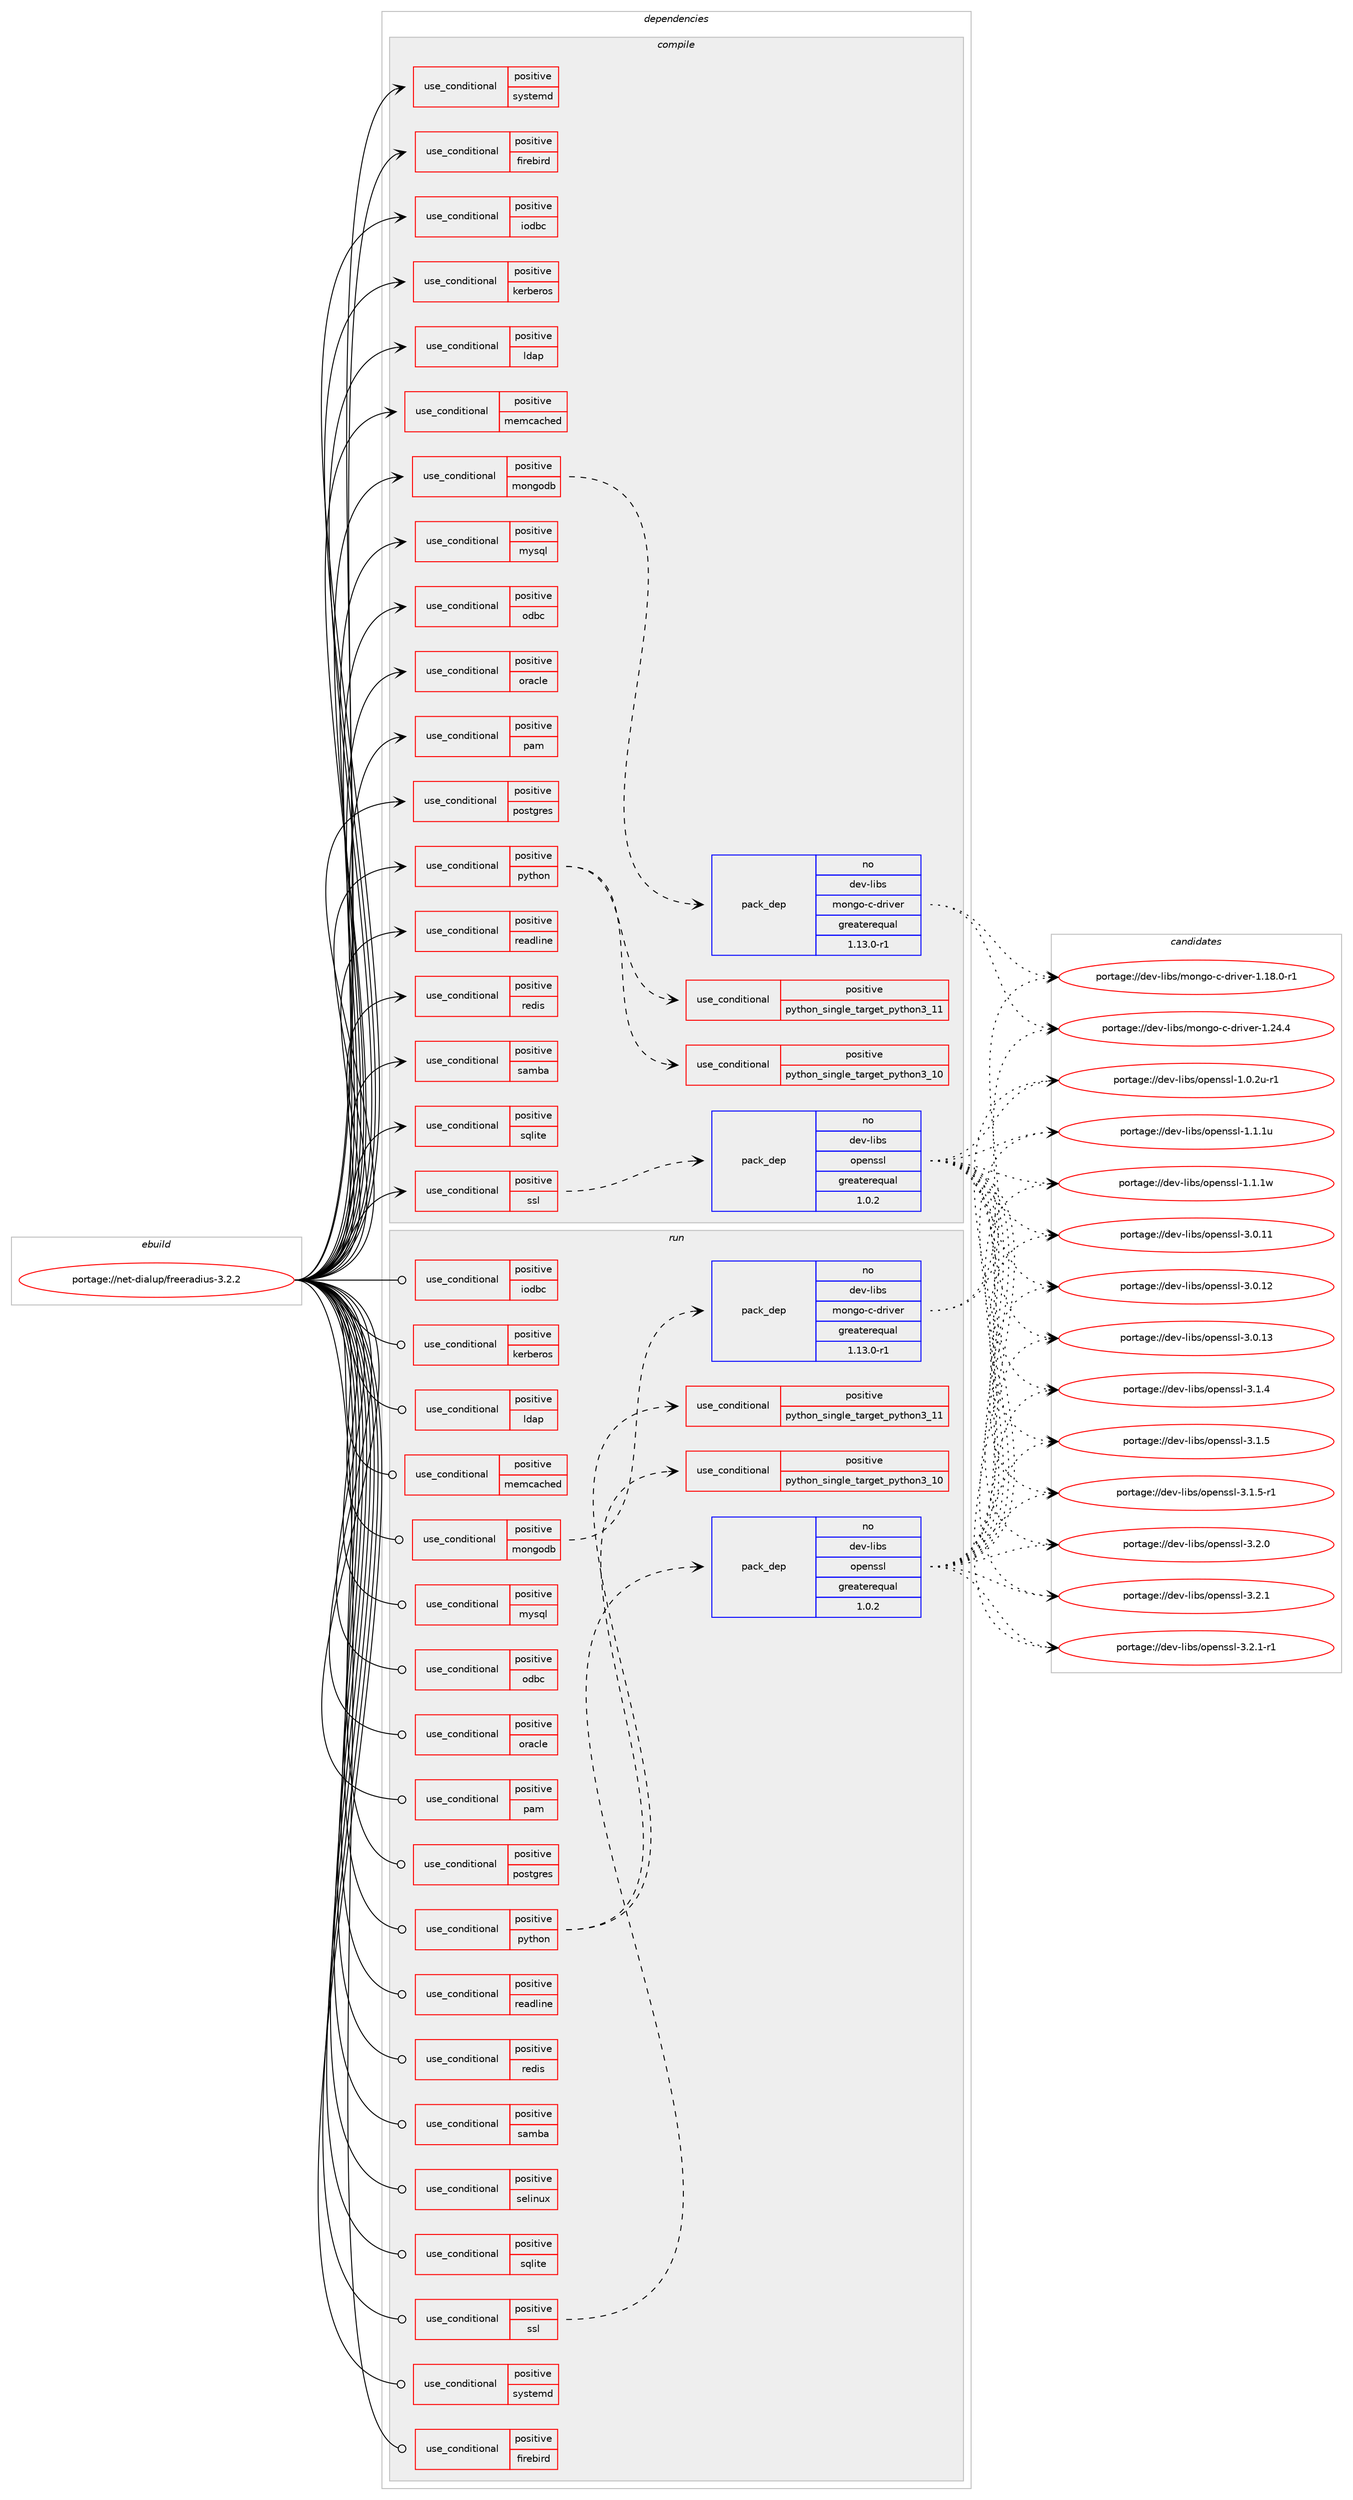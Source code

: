 digraph prolog {

# *************
# Graph options
# *************

newrank=true;
concentrate=true;
compound=true;
graph [rankdir=LR,fontname=Helvetica,fontsize=10,ranksep=1.5];#, ranksep=2.5, nodesep=0.2];
edge  [arrowhead=vee];
node  [fontname=Helvetica,fontsize=10];

# **********
# The ebuild
# **********

subgraph cluster_leftcol {
color=gray;
rank=same;
label=<<i>ebuild</i>>;
id [label="portage://net-dialup/freeradius-3.2.2", color=red, width=4, href="../net-dialup/freeradius-3.2.2.svg"];
}

# ****************
# The dependencies
# ****************

subgraph cluster_midcol {
color=gray;
label=<<i>dependencies</i>>;
subgraph cluster_compile {
fillcolor="#eeeeee";
style=filled;
label=<<i>compile</i>>;
subgraph cond1158 {
dependency1419 [label=<<TABLE BORDER="0" CELLBORDER="1" CELLSPACING="0" CELLPADDING="4"><TR><TD ROWSPAN="3" CELLPADDING="10">use_conditional</TD></TR><TR><TD>positive</TD></TR><TR><TD>firebird</TD></TR></TABLE>>, shape=none, color=red];
# *** BEGIN UNKNOWN DEPENDENCY TYPE (TODO) ***
# dependency1419 -> package_dependency(portage://net-dialup/freeradius-3.2.2,install,no,dev-db,firebird,none,[,,],[],[])
# *** END UNKNOWN DEPENDENCY TYPE (TODO) ***

}
id:e -> dependency1419:w [weight=20,style="solid",arrowhead="vee"];
subgraph cond1159 {
dependency1420 [label=<<TABLE BORDER="0" CELLBORDER="1" CELLSPACING="0" CELLPADDING="4"><TR><TD ROWSPAN="3" CELLPADDING="10">use_conditional</TD></TR><TR><TD>positive</TD></TR><TR><TD>iodbc</TD></TR></TABLE>>, shape=none, color=red];
# *** BEGIN UNKNOWN DEPENDENCY TYPE (TODO) ***
# dependency1420 -> package_dependency(portage://net-dialup/freeradius-3.2.2,install,no,dev-db,libiodbc,none,[,,],[],[])
# *** END UNKNOWN DEPENDENCY TYPE (TODO) ***

}
id:e -> dependency1420:w [weight=20,style="solid",arrowhead="vee"];
subgraph cond1160 {
dependency1421 [label=<<TABLE BORDER="0" CELLBORDER="1" CELLSPACING="0" CELLPADDING="4"><TR><TD ROWSPAN="3" CELLPADDING="10">use_conditional</TD></TR><TR><TD>positive</TD></TR><TR><TD>kerberos</TD></TR></TABLE>>, shape=none, color=red];
# *** BEGIN UNKNOWN DEPENDENCY TYPE (TODO) ***
# dependency1421 -> package_dependency(portage://net-dialup/freeradius-3.2.2,install,no,virtual,krb5,none,[,,],[],[])
# *** END UNKNOWN DEPENDENCY TYPE (TODO) ***

}
id:e -> dependency1421:w [weight=20,style="solid",arrowhead="vee"];
subgraph cond1161 {
dependency1422 [label=<<TABLE BORDER="0" CELLBORDER="1" CELLSPACING="0" CELLPADDING="4"><TR><TD ROWSPAN="3" CELLPADDING="10">use_conditional</TD></TR><TR><TD>positive</TD></TR><TR><TD>ldap</TD></TR></TABLE>>, shape=none, color=red];
# *** BEGIN UNKNOWN DEPENDENCY TYPE (TODO) ***
# dependency1422 -> package_dependency(portage://net-dialup/freeradius-3.2.2,install,no,net-nds,openldap,none,[,,],any_same_slot,[])
# *** END UNKNOWN DEPENDENCY TYPE (TODO) ***

}
id:e -> dependency1422:w [weight=20,style="solid",arrowhead="vee"];
subgraph cond1162 {
dependency1423 [label=<<TABLE BORDER="0" CELLBORDER="1" CELLSPACING="0" CELLPADDING="4"><TR><TD ROWSPAN="3" CELLPADDING="10">use_conditional</TD></TR><TR><TD>positive</TD></TR><TR><TD>memcached</TD></TR></TABLE>>, shape=none, color=red];
# *** BEGIN UNKNOWN DEPENDENCY TYPE (TODO) ***
# dependency1423 -> package_dependency(portage://net-dialup/freeradius-3.2.2,install,no,dev-libs,libmemcached,none,[,,],[],[])
# *** END UNKNOWN DEPENDENCY TYPE (TODO) ***

}
id:e -> dependency1423:w [weight=20,style="solid",arrowhead="vee"];
subgraph cond1163 {
dependency1424 [label=<<TABLE BORDER="0" CELLBORDER="1" CELLSPACING="0" CELLPADDING="4"><TR><TD ROWSPAN="3" CELLPADDING="10">use_conditional</TD></TR><TR><TD>positive</TD></TR><TR><TD>mongodb</TD></TR></TABLE>>, shape=none, color=red];
subgraph pack246 {
dependency1425 [label=<<TABLE BORDER="0" CELLBORDER="1" CELLSPACING="0" CELLPADDING="4" WIDTH="220"><TR><TD ROWSPAN="6" CELLPADDING="30">pack_dep</TD></TR><TR><TD WIDTH="110">no</TD></TR><TR><TD>dev-libs</TD></TR><TR><TD>mongo-c-driver</TD></TR><TR><TD>greaterequal</TD></TR><TR><TD>1.13.0-r1</TD></TR></TABLE>>, shape=none, color=blue];
}
dependency1424:e -> dependency1425:w [weight=20,style="dashed",arrowhead="vee"];
}
id:e -> dependency1424:w [weight=20,style="solid",arrowhead="vee"];
subgraph cond1164 {
dependency1426 [label=<<TABLE BORDER="0" CELLBORDER="1" CELLSPACING="0" CELLPADDING="4"><TR><TD ROWSPAN="3" CELLPADDING="10">use_conditional</TD></TR><TR><TD>positive</TD></TR><TR><TD>mysql</TD></TR></TABLE>>, shape=none, color=red];
# *** BEGIN UNKNOWN DEPENDENCY TYPE (TODO) ***
# dependency1426 -> package_dependency(portage://net-dialup/freeradius-3.2.2,install,no,dev-db,mysql-connector-c,none,[,,],any_same_slot,[])
# *** END UNKNOWN DEPENDENCY TYPE (TODO) ***

}
id:e -> dependency1426:w [weight=20,style="solid",arrowhead="vee"];
subgraph cond1165 {
dependency1427 [label=<<TABLE BORDER="0" CELLBORDER="1" CELLSPACING="0" CELLPADDING="4"><TR><TD ROWSPAN="3" CELLPADDING="10">use_conditional</TD></TR><TR><TD>positive</TD></TR><TR><TD>odbc</TD></TR></TABLE>>, shape=none, color=red];
# *** BEGIN UNKNOWN DEPENDENCY TYPE (TODO) ***
# dependency1427 -> package_dependency(portage://net-dialup/freeradius-3.2.2,install,no,dev-db,unixODBC,none,[,,],[],[])
# *** END UNKNOWN DEPENDENCY TYPE (TODO) ***

}
id:e -> dependency1427:w [weight=20,style="solid",arrowhead="vee"];
subgraph cond1166 {
dependency1428 [label=<<TABLE BORDER="0" CELLBORDER="1" CELLSPACING="0" CELLPADDING="4"><TR><TD ROWSPAN="3" CELLPADDING="10">use_conditional</TD></TR><TR><TD>positive</TD></TR><TR><TD>oracle</TD></TR></TABLE>>, shape=none, color=red];
# *** BEGIN UNKNOWN DEPENDENCY TYPE (TODO) ***
# dependency1428 -> package_dependency(portage://net-dialup/freeradius-3.2.2,install,no,dev-db,oracle-instantclient,none,[,,],[],[use(enable(sdk),none)])
# *** END UNKNOWN DEPENDENCY TYPE (TODO) ***

}
id:e -> dependency1428:w [weight=20,style="solid",arrowhead="vee"];
subgraph cond1167 {
dependency1429 [label=<<TABLE BORDER="0" CELLBORDER="1" CELLSPACING="0" CELLPADDING="4"><TR><TD ROWSPAN="3" CELLPADDING="10">use_conditional</TD></TR><TR><TD>positive</TD></TR><TR><TD>pam</TD></TR></TABLE>>, shape=none, color=red];
# *** BEGIN UNKNOWN DEPENDENCY TYPE (TODO) ***
# dependency1429 -> package_dependency(portage://net-dialup/freeradius-3.2.2,install,no,sys-libs,pam,none,[,,],[],[])
# *** END UNKNOWN DEPENDENCY TYPE (TODO) ***

}
id:e -> dependency1429:w [weight=20,style="solid",arrowhead="vee"];
subgraph cond1168 {
dependency1430 [label=<<TABLE BORDER="0" CELLBORDER="1" CELLSPACING="0" CELLPADDING="4"><TR><TD ROWSPAN="3" CELLPADDING="10">use_conditional</TD></TR><TR><TD>positive</TD></TR><TR><TD>postgres</TD></TR></TABLE>>, shape=none, color=red];
# *** BEGIN UNKNOWN DEPENDENCY TYPE (TODO) ***
# dependency1430 -> package_dependency(portage://net-dialup/freeradius-3.2.2,install,no,dev-db,postgresql,none,[,,],any_same_slot,[])
# *** END UNKNOWN DEPENDENCY TYPE (TODO) ***

}
id:e -> dependency1430:w [weight=20,style="solid",arrowhead="vee"];
subgraph cond1169 {
dependency1431 [label=<<TABLE BORDER="0" CELLBORDER="1" CELLSPACING="0" CELLPADDING="4"><TR><TD ROWSPAN="3" CELLPADDING="10">use_conditional</TD></TR><TR><TD>positive</TD></TR><TR><TD>python</TD></TR></TABLE>>, shape=none, color=red];
subgraph cond1170 {
dependency1432 [label=<<TABLE BORDER="0" CELLBORDER="1" CELLSPACING="0" CELLPADDING="4"><TR><TD ROWSPAN="3" CELLPADDING="10">use_conditional</TD></TR><TR><TD>positive</TD></TR><TR><TD>python_single_target_python3_10</TD></TR></TABLE>>, shape=none, color=red];
# *** BEGIN UNKNOWN DEPENDENCY TYPE (TODO) ***
# dependency1432 -> package_dependency(portage://net-dialup/freeradius-3.2.2,install,no,dev-lang,python,none,[,,],[slot(3.10)],[])
# *** END UNKNOWN DEPENDENCY TYPE (TODO) ***

}
dependency1431:e -> dependency1432:w [weight=20,style="dashed",arrowhead="vee"];
subgraph cond1171 {
dependency1433 [label=<<TABLE BORDER="0" CELLBORDER="1" CELLSPACING="0" CELLPADDING="4"><TR><TD ROWSPAN="3" CELLPADDING="10">use_conditional</TD></TR><TR><TD>positive</TD></TR><TR><TD>python_single_target_python3_11</TD></TR></TABLE>>, shape=none, color=red];
# *** BEGIN UNKNOWN DEPENDENCY TYPE (TODO) ***
# dependency1433 -> package_dependency(portage://net-dialup/freeradius-3.2.2,install,no,dev-lang,python,none,[,,],[slot(3.11)],[])
# *** END UNKNOWN DEPENDENCY TYPE (TODO) ***

}
dependency1431:e -> dependency1433:w [weight=20,style="dashed",arrowhead="vee"];
}
id:e -> dependency1431:w [weight=20,style="solid",arrowhead="vee"];
subgraph cond1172 {
dependency1434 [label=<<TABLE BORDER="0" CELLBORDER="1" CELLSPACING="0" CELLPADDING="4"><TR><TD ROWSPAN="3" CELLPADDING="10">use_conditional</TD></TR><TR><TD>positive</TD></TR><TR><TD>readline</TD></TR></TABLE>>, shape=none, color=red];
# *** BEGIN UNKNOWN DEPENDENCY TYPE (TODO) ***
# dependency1434 -> package_dependency(portage://net-dialup/freeradius-3.2.2,install,no,sys-libs,readline,none,[,,],any_same_slot,[])
# *** END UNKNOWN DEPENDENCY TYPE (TODO) ***

}
id:e -> dependency1434:w [weight=20,style="solid",arrowhead="vee"];
subgraph cond1173 {
dependency1435 [label=<<TABLE BORDER="0" CELLBORDER="1" CELLSPACING="0" CELLPADDING="4"><TR><TD ROWSPAN="3" CELLPADDING="10">use_conditional</TD></TR><TR><TD>positive</TD></TR><TR><TD>redis</TD></TR></TABLE>>, shape=none, color=red];
# *** BEGIN UNKNOWN DEPENDENCY TYPE (TODO) ***
# dependency1435 -> package_dependency(portage://net-dialup/freeradius-3.2.2,install,no,dev-libs,hiredis,none,[,,],any_same_slot,[])
# *** END UNKNOWN DEPENDENCY TYPE (TODO) ***

}
id:e -> dependency1435:w [weight=20,style="solid",arrowhead="vee"];
subgraph cond1174 {
dependency1436 [label=<<TABLE BORDER="0" CELLBORDER="1" CELLSPACING="0" CELLPADDING="4"><TR><TD ROWSPAN="3" CELLPADDING="10">use_conditional</TD></TR><TR><TD>positive</TD></TR><TR><TD>samba</TD></TR></TABLE>>, shape=none, color=red];
# *** BEGIN UNKNOWN DEPENDENCY TYPE (TODO) ***
# dependency1436 -> package_dependency(portage://net-dialup/freeradius-3.2.2,install,no,net-fs,samba,none,[,,],[],[])
# *** END UNKNOWN DEPENDENCY TYPE (TODO) ***

}
id:e -> dependency1436:w [weight=20,style="solid",arrowhead="vee"];
subgraph cond1175 {
dependency1437 [label=<<TABLE BORDER="0" CELLBORDER="1" CELLSPACING="0" CELLPADDING="4"><TR><TD ROWSPAN="3" CELLPADDING="10">use_conditional</TD></TR><TR><TD>positive</TD></TR><TR><TD>sqlite</TD></TR></TABLE>>, shape=none, color=red];
# *** BEGIN UNKNOWN DEPENDENCY TYPE (TODO) ***
# dependency1437 -> package_dependency(portage://net-dialup/freeradius-3.2.2,install,no,dev-db,sqlite,none,[,,],[slot(3)],[])
# *** END UNKNOWN DEPENDENCY TYPE (TODO) ***

}
id:e -> dependency1437:w [weight=20,style="solid",arrowhead="vee"];
subgraph cond1176 {
dependency1438 [label=<<TABLE BORDER="0" CELLBORDER="1" CELLSPACING="0" CELLPADDING="4"><TR><TD ROWSPAN="3" CELLPADDING="10">use_conditional</TD></TR><TR><TD>positive</TD></TR><TR><TD>ssl</TD></TR></TABLE>>, shape=none, color=red];
subgraph pack247 {
dependency1439 [label=<<TABLE BORDER="0" CELLBORDER="1" CELLSPACING="0" CELLPADDING="4" WIDTH="220"><TR><TD ROWSPAN="6" CELLPADDING="30">pack_dep</TD></TR><TR><TD WIDTH="110">no</TD></TR><TR><TD>dev-libs</TD></TR><TR><TD>openssl</TD></TR><TR><TD>greaterequal</TD></TR><TR><TD>1.0.2</TD></TR></TABLE>>, shape=none, color=blue];
}
dependency1438:e -> dependency1439:w [weight=20,style="dashed",arrowhead="vee"];
}
id:e -> dependency1438:w [weight=20,style="solid",arrowhead="vee"];
subgraph cond1177 {
dependency1440 [label=<<TABLE BORDER="0" CELLBORDER="1" CELLSPACING="0" CELLPADDING="4"><TR><TD ROWSPAN="3" CELLPADDING="10">use_conditional</TD></TR><TR><TD>positive</TD></TR><TR><TD>systemd</TD></TR></TABLE>>, shape=none, color=red];
# *** BEGIN UNKNOWN DEPENDENCY TYPE (TODO) ***
# dependency1440 -> package_dependency(portage://net-dialup/freeradius-3.2.2,install,no,sys-apps,systemd,none,[,,],any_same_slot,[])
# *** END UNKNOWN DEPENDENCY TYPE (TODO) ***

}
id:e -> dependency1440:w [weight=20,style="solid",arrowhead="vee"];
# *** BEGIN UNKNOWN DEPENDENCY TYPE (TODO) ***
# id -> package_dependency(portage://net-dialup/freeradius-3.2.2,install,no,acct-group,radius,none,[,,],[],[])
# *** END UNKNOWN DEPENDENCY TYPE (TODO) ***

# *** BEGIN UNKNOWN DEPENDENCY TYPE (TODO) ***
# id -> package_dependency(portage://net-dialup/freeradius-3.2.2,install,no,acct-user,radius,none,[,,],[],[])
# *** END UNKNOWN DEPENDENCY TYPE (TODO) ***

# *** BEGIN UNKNOWN DEPENDENCY TYPE (TODO) ***
# id -> package_dependency(portage://net-dialup/freeradius-3.2.2,install,no,dev-lang,perl,none,[,,],any_same_slot,[])
# *** END UNKNOWN DEPENDENCY TYPE (TODO) ***

# *** BEGIN UNKNOWN DEPENDENCY TYPE (TODO) ***
# id -> package_dependency(portage://net-dialup/freeradius-3.2.2,install,no,dev-libs,json-c,none,[,,],any_same_slot,[])
# *** END UNKNOWN DEPENDENCY TYPE (TODO) ***

# *** BEGIN UNKNOWN DEPENDENCY TYPE (TODO) ***
# id -> package_dependency(portage://net-dialup/freeradius-3.2.2,install,no,dev-libs,libltdl,none,[,,],[],[])
# *** END UNKNOWN DEPENDENCY TYPE (TODO) ***

# *** BEGIN UNKNOWN DEPENDENCY TYPE (TODO) ***
# id -> package_dependency(portage://net-dialup/freeradius-3.2.2,install,no,dev-libs,libpcre,none,[,,],[],[])
# *** END UNKNOWN DEPENDENCY TYPE (TODO) ***

# *** BEGIN UNKNOWN DEPENDENCY TYPE (TODO) ***
# id -> package_dependency(portage://net-dialup/freeradius-3.2.2,install,no,net-libs,libpcap,none,[,,],[],[])
# *** END UNKNOWN DEPENDENCY TYPE (TODO) ***

# *** BEGIN UNKNOWN DEPENDENCY TYPE (TODO) ***
# id -> package_dependency(portage://net-dialup/freeradius-3.2.2,install,no,net-misc,curl,none,[,,],[],[])
# *** END UNKNOWN DEPENDENCY TYPE (TODO) ***

# *** BEGIN UNKNOWN DEPENDENCY TYPE (TODO) ***
# id -> package_dependency(portage://net-dialup/freeradius-3.2.2,install,no,sys-libs,gdbm,none,[,,],any_same_slot,[])
# *** END UNKNOWN DEPENDENCY TYPE (TODO) ***

# *** BEGIN UNKNOWN DEPENDENCY TYPE (TODO) ***
# id -> package_dependency(portage://net-dialup/freeradius-3.2.2,install,no,sys-libs,libcap,none,[,,],[],[])
# *** END UNKNOWN DEPENDENCY TYPE (TODO) ***

# *** BEGIN UNKNOWN DEPENDENCY TYPE (TODO) ***
# id -> package_dependency(portage://net-dialup/freeradius-3.2.2,install,no,sys-libs,talloc,none,[,,],[],[])
# *** END UNKNOWN DEPENDENCY TYPE (TODO) ***

# *** BEGIN UNKNOWN DEPENDENCY TYPE (TODO) ***
# id -> package_dependency(portage://net-dialup/freeradius-3.2.2,install,no,virtual,libcrypt,none,[,,],any_same_slot,[])
# *** END UNKNOWN DEPENDENCY TYPE (TODO) ***

# *** BEGIN UNKNOWN DEPENDENCY TYPE (TODO) ***
# id -> package_dependency(portage://net-dialup/freeradius-3.2.2,install,weak,net-dialup,cistronradius,none,[,,],[],[])
# *** END UNKNOWN DEPENDENCY TYPE (TODO) ***

}
subgraph cluster_compileandrun {
fillcolor="#eeeeee";
style=filled;
label=<<i>compile and run</i>>;
}
subgraph cluster_run {
fillcolor="#eeeeee";
style=filled;
label=<<i>run</i>>;
subgraph cond1178 {
dependency1441 [label=<<TABLE BORDER="0" CELLBORDER="1" CELLSPACING="0" CELLPADDING="4"><TR><TD ROWSPAN="3" CELLPADDING="10">use_conditional</TD></TR><TR><TD>positive</TD></TR><TR><TD>firebird</TD></TR></TABLE>>, shape=none, color=red];
# *** BEGIN UNKNOWN DEPENDENCY TYPE (TODO) ***
# dependency1441 -> package_dependency(portage://net-dialup/freeradius-3.2.2,run,no,dev-db,firebird,none,[,,],[],[])
# *** END UNKNOWN DEPENDENCY TYPE (TODO) ***

}
id:e -> dependency1441:w [weight=20,style="solid",arrowhead="odot"];
subgraph cond1179 {
dependency1442 [label=<<TABLE BORDER="0" CELLBORDER="1" CELLSPACING="0" CELLPADDING="4"><TR><TD ROWSPAN="3" CELLPADDING="10">use_conditional</TD></TR><TR><TD>positive</TD></TR><TR><TD>iodbc</TD></TR></TABLE>>, shape=none, color=red];
# *** BEGIN UNKNOWN DEPENDENCY TYPE (TODO) ***
# dependency1442 -> package_dependency(portage://net-dialup/freeradius-3.2.2,run,no,dev-db,libiodbc,none,[,,],[],[])
# *** END UNKNOWN DEPENDENCY TYPE (TODO) ***

}
id:e -> dependency1442:w [weight=20,style="solid",arrowhead="odot"];
subgraph cond1180 {
dependency1443 [label=<<TABLE BORDER="0" CELLBORDER="1" CELLSPACING="0" CELLPADDING="4"><TR><TD ROWSPAN="3" CELLPADDING="10">use_conditional</TD></TR><TR><TD>positive</TD></TR><TR><TD>kerberos</TD></TR></TABLE>>, shape=none, color=red];
# *** BEGIN UNKNOWN DEPENDENCY TYPE (TODO) ***
# dependency1443 -> package_dependency(portage://net-dialup/freeradius-3.2.2,run,no,virtual,krb5,none,[,,],[],[])
# *** END UNKNOWN DEPENDENCY TYPE (TODO) ***

}
id:e -> dependency1443:w [weight=20,style="solid",arrowhead="odot"];
subgraph cond1181 {
dependency1444 [label=<<TABLE BORDER="0" CELLBORDER="1" CELLSPACING="0" CELLPADDING="4"><TR><TD ROWSPAN="3" CELLPADDING="10">use_conditional</TD></TR><TR><TD>positive</TD></TR><TR><TD>ldap</TD></TR></TABLE>>, shape=none, color=red];
# *** BEGIN UNKNOWN DEPENDENCY TYPE (TODO) ***
# dependency1444 -> package_dependency(portage://net-dialup/freeradius-3.2.2,run,no,net-nds,openldap,none,[,,],any_same_slot,[])
# *** END UNKNOWN DEPENDENCY TYPE (TODO) ***

}
id:e -> dependency1444:w [weight=20,style="solid",arrowhead="odot"];
subgraph cond1182 {
dependency1445 [label=<<TABLE BORDER="0" CELLBORDER="1" CELLSPACING="0" CELLPADDING="4"><TR><TD ROWSPAN="3" CELLPADDING="10">use_conditional</TD></TR><TR><TD>positive</TD></TR><TR><TD>memcached</TD></TR></TABLE>>, shape=none, color=red];
# *** BEGIN UNKNOWN DEPENDENCY TYPE (TODO) ***
# dependency1445 -> package_dependency(portage://net-dialup/freeradius-3.2.2,run,no,dev-libs,libmemcached,none,[,,],[],[])
# *** END UNKNOWN DEPENDENCY TYPE (TODO) ***

}
id:e -> dependency1445:w [weight=20,style="solid",arrowhead="odot"];
subgraph cond1183 {
dependency1446 [label=<<TABLE BORDER="0" CELLBORDER="1" CELLSPACING="0" CELLPADDING="4"><TR><TD ROWSPAN="3" CELLPADDING="10">use_conditional</TD></TR><TR><TD>positive</TD></TR><TR><TD>mongodb</TD></TR></TABLE>>, shape=none, color=red];
subgraph pack248 {
dependency1447 [label=<<TABLE BORDER="0" CELLBORDER="1" CELLSPACING="0" CELLPADDING="4" WIDTH="220"><TR><TD ROWSPAN="6" CELLPADDING="30">pack_dep</TD></TR><TR><TD WIDTH="110">no</TD></TR><TR><TD>dev-libs</TD></TR><TR><TD>mongo-c-driver</TD></TR><TR><TD>greaterequal</TD></TR><TR><TD>1.13.0-r1</TD></TR></TABLE>>, shape=none, color=blue];
}
dependency1446:e -> dependency1447:w [weight=20,style="dashed",arrowhead="vee"];
}
id:e -> dependency1446:w [weight=20,style="solid",arrowhead="odot"];
subgraph cond1184 {
dependency1448 [label=<<TABLE BORDER="0" CELLBORDER="1" CELLSPACING="0" CELLPADDING="4"><TR><TD ROWSPAN="3" CELLPADDING="10">use_conditional</TD></TR><TR><TD>positive</TD></TR><TR><TD>mysql</TD></TR></TABLE>>, shape=none, color=red];
# *** BEGIN UNKNOWN DEPENDENCY TYPE (TODO) ***
# dependency1448 -> package_dependency(portage://net-dialup/freeradius-3.2.2,run,no,dev-db,mysql-connector-c,none,[,,],any_same_slot,[])
# *** END UNKNOWN DEPENDENCY TYPE (TODO) ***

}
id:e -> dependency1448:w [weight=20,style="solid",arrowhead="odot"];
subgraph cond1185 {
dependency1449 [label=<<TABLE BORDER="0" CELLBORDER="1" CELLSPACING="0" CELLPADDING="4"><TR><TD ROWSPAN="3" CELLPADDING="10">use_conditional</TD></TR><TR><TD>positive</TD></TR><TR><TD>odbc</TD></TR></TABLE>>, shape=none, color=red];
# *** BEGIN UNKNOWN DEPENDENCY TYPE (TODO) ***
# dependency1449 -> package_dependency(portage://net-dialup/freeradius-3.2.2,run,no,dev-db,unixODBC,none,[,,],[],[])
# *** END UNKNOWN DEPENDENCY TYPE (TODO) ***

}
id:e -> dependency1449:w [weight=20,style="solid",arrowhead="odot"];
subgraph cond1186 {
dependency1450 [label=<<TABLE BORDER="0" CELLBORDER="1" CELLSPACING="0" CELLPADDING="4"><TR><TD ROWSPAN="3" CELLPADDING="10">use_conditional</TD></TR><TR><TD>positive</TD></TR><TR><TD>oracle</TD></TR></TABLE>>, shape=none, color=red];
# *** BEGIN UNKNOWN DEPENDENCY TYPE (TODO) ***
# dependency1450 -> package_dependency(portage://net-dialup/freeradius-3.2.2,run,no,dev-db,oracle-instantclient,none,[,,],[],[use(enable(sdk),none)])
# *** END UNKNOWN DEPENDENCY TYPE (TODO) ***

}
id:e -> dependency1450:w [weight=20,style="solid",arrowhead="odot"];
subgraph cond1187 {
dependency1451 [label=<<TABLE BORDER="0" CELLBORDER="1" CELLSPACING="0" CELLPADDING="4"><TR><TD ROWSPAN="3" CELLPADDING="10">use_conditional</TD></TR><TR><TD>positive</TD></TR><TR><TD>pam</TD></TR></TABLE>>, shape=none, color=red];
# *** BEGIN UNKNOWN DEPENDENCY TYPE (TODO) ***
# dependency1451 -> package_dependency(portage://net-dialup/freeradius-3.2.2,run,no,sys-libs,pam,none,[,,],[],[])
# *** END UNKNOWN DEPENDENCY TYPE (TODO) ***

}
id:e -> dependency1451:w [weight=20,style="solid",arrowhead="odot"];
subgraph cond1188 {
dependency1452 [label=<<TABLE BORDER="0" CELLBORDER="1" CELLSPACING="0" CELLPADDING="4"><TR><TD ROWSPAN="3" CELLPADDING="10">use_conditional</TD></TR><TR><TD>positive</TD></TR><TR><TD>postgres</TD></TR></TABLE>>, shape=none, color=red];
# *** BEGIN UNKNOWN DEPENDENCY TYPE (TODO) ***
# dependency1452 -> package_dependency(portage://net-dialup/freeradius-3.2.2,run,no,dev-db,postgresql,none,[,,],any_same_slot,[])
# *** END UNKNOWN DEPENDENCY TYPE (TODO) ***

}
id:e -> dependency1452:w [weight=20,style="solid",arrowhead="odot"];
subgraph cond1189 {
dependency1453 [label=<<TABLE BORDER="0" CELLBORDER="1" CELLSPACING="0" CELLPADDING="4"><TR><TD ROWSPAN="3" CELLPADDING="10">use_conditional</TD></TR><TR><TD>positive</TD></TR><TR><TD>python</TD></TR></TABLE>>, shape=none, color=red];
subgraph cond1190 {
dependency1454 [label=<<TABLE BORDER="0" CELLBORDER="1" CELLSPACING="0" CELLPADDING="4"><TR><TD ROWSPAN="3" CELLPADDING="10">use_conditional</TD></TR><TR><TD>positive</TD></TR><TR><TD>python_single_target_python3_10</TD></TR></TABLE>>, shape=none, color=red];
# *** BEGIN UNKNOWN DEPENDENCY TYPE (TODO) ***
# dependency1454 -> package_dependency(portage://net-dialup/freeradius-3.2.2,run,no,dev-lang,python,none,[,,],[slot(3.10)],[])
# *** END UNKNOWN DEPENDENCY TYPE (TODO) ***

}
dependency1453:e -> dependency1454:w [weight=20,style="dashed",arrowhead="vee"];
subgraph cond1191 {
dependency1455 [label=<<TABLE BORDER="0" CELLBORDER="1" CELLSPACING="0" CELLPADDING="4"><TR><TD ROWSPAN="3" CELLPADDING="10">use_conditional</TD></TR><TR><TD>positive</TD></TR><TR><TD>python_single_target_python3_11</TD></TR></TABLE>>, shape=none, color=red];
# *** BEGIN UNKNOWN DEPENDENCY TYPE (TODO) ***
# dependency1455 -> package_dependency(portage://net-dialup/freeradius-3.2.2,run,no,dev-lang,python,none,[,,],[slot(3.11)],[])
# *** END UNKNOWN DEPENDENCY TYPE (TODO) ***

}
dependency1453:e -> dependency1455:w [weight=20,style="dashed",arrowhead="vee"];
}
id:e -> dependency1453:w [weight=20,style="solid",arrowhead="odot"];
subgraph cond1192 {
dependency1456 [label=<<TABLE BORDER="0" CELLBORDER="1" CELLSPACING="0" CELLPADDING="4"><TR><TD ROWSPAN="3" CELLPADDING="10">use_conditional</TD></TR><TR><TD>positive</TD></TR><TR><TD>readline</TD></TR></TABLE>>, shape=none, color=red];
# *** BEGIN UNKNOWN DEPENDENCY TYPE (TODO) ***
# dependency1456 -> package_dependency(portage://net-dialup/freeradius-3.2.2,run,no,sys-libs,readline,none,[,,],any_same_slot,[])
# *** END UNKNOWN DEPENDENCY TYPE (TODO) ***

}
id:e -> dependency1456:w [weight=20,style="solid",arrowhead="odot"];
subgraph cond1193 {
dependency1457 [label=<<TABLE BORDER="0" CELLBORDER="1" CELLSPACING="0" CELLPADDING="4"><TR><TD ROWSPAN="3" CELLPADDING="10">use_conditional</TD></TR><TR><TD>positive</TD></TR><TR><TD>redis</TD></TR></TABLE>>, shape=none, color=red];
# *** BEGIN UNKNOWN DEPENDENCY TYPE (TODO) ***
# dependency1457 -> package_dependency(portage://net-dialup/freeradius-3.2.2,run,no,dev-libs,hiredis,none,[,,],any_same_slot,[])
# *** END UNKNOWN DEPENDENCY TYPE (TODO) ***

}
id:e -> dependency1457:w [weight=20,style="solid",arrowhead="odot"];
subgraph cond1194 {
dependency1458 [label=<<TABLE BORDER="0" CELLBORDER="1" CELLSPACING="0" CELLPADDING="4"><TR><TD ROWSPAN="3" CELLPADDING="10">use_conditional</TD></TR><TR><TD>positive</TD></TR><TR><TD>samba</TD></TR></TABLE>>, shape=none, color=red];
# *** BEGIN UNKNOWN DEPENDENCY TYPE (TODO) ***
# dependency1458 -> package_dependency(portage://net-dialup/freeradius-3.2.2,run,no,net-fs,samba,none,[,,],[],[])
# *** END UNKNOWN DEPENDENCY TYPE (TODO) ***

}
id:e -> dependency1458:w [weight=20,style="solid",arrowhead="odot"];
subgraph cond1195 {
dependency1459 [label=<<TABLE BORDER="0" CELLBORDER="1" CELLSPACING="0" CELLPADDING="4"><TR><TD ROWSPAN="3" CELLPADDING="10">use_conditional</TD></TR><TR><TD>positive</TD></TR><TR><TD>selinux</TD></TR></TABLE>>, shape=none, color=red];
# *** BEGIN UNKNOWN DEPENDENCY TYPE (TODO) ***
# dependency1459 -> package_dependency(portage://net-dialup/freeradius-3.2.2,run,no,sec-policy,selinux-radius,none,[,,],[],[])
# *** END UNKNOWN DEPENDENCY TYPE (TODO) ***

}
id:e -> dependency1459:w [weight=20,style="solid",arrowhead="odot"];
subgraph cond1196 {
dependency1460 [label=<<TABLE BORDER="0" CELLBORDER="1" CELLSPACING="0" CELLPADDING="4"><TR><TD ROWSPAN="3" CELLPADDING="10">use_conditional</TD></TR><TR><TD>positive</TD></TR><TR><TD>sqlite</TD></TR></TABLE>>, shape=none, color=red];
# *** BEGIN UNKNOWN DEPENDENCY TYPE (TODO) ***
# dependency1460 -> package_dependency(portage://net-dialup/freeradius-3.2.2,run,no,dev-db,sqlite,none,[,,],[slot(3)],[])
# *** END UNKNOWN DEPENDENCY TYPE (TODO) ***

}
id:e -> dependency1460:w [weight=20,style="solid",arrowhead="odot"];
subgraph cond1197 {
dependency1461 [label=<<TABLE BORDER="0" CELLBORDER="1" CELLSPACING="0" CELLPADDING="4"><TR><TD ROWSPAN="3" CELLPADDING="10">use_conditional</TD></TR><TR><TD>positive</TD></TR><TR><TD>ssl</TD></TR></TABLE>>, shape=none, color=red];
subgraph pack249 {
dependency1462 [label=<<TABLE BORDER="0" CELLBORDER="1" CELLSPACING="0" CELLPADDING="4" WIDTH="220"><TR><TD ROWSPAN="6" CELLPADDING="30">pack_dep</TD></TR><TR><TD WIDTH="110">no</TD></TR><TR><TD>dev-libs</TD></TR><TR><TD>openssl</TD></TR><TR><TD>greaterequal</TD></TR><TR><TD>1.0.2</TD></TR></TABLE>>, shape=none, color=blue];
}
dependency1461:e -> dependency1462:w [weight=20,style="dashed",arrowhead="vee"];
}
id:e -> dependency1461:w [weight=20,style="solid",arrowhead="odot"];
subgraph cond1198 {
dependency1463 [label=<<TABLE BORDER="0" CELLBORDER="1" CELLSPACING="0" CELLPADDING="4"><TR><TD ROWSPAN="3" CELLPADDING="10">use_conditional</TD></TR><TR><TD>positive</TD></TR><TR><TD>systemd</TD></TR></TABLE>>, shape=none, color=red];
# *** BEGIN UNKNOWN DEPENDENCY TYPE (TODO) ***
# dependency1463 -> package_dependency(portage://net-dialup/freeradius-3.2.2,run,no,sys-apps,systemd,none,[,,],any_same_slot,[])
# *** END UNKNOWN DEPENDENCY TYPE (TODO) ***

}
id:e -> dependency1463:w [weight=20,style="solid",arrowhead="odot"];
# *** BEGIN UNKNOWN DEPENDENCY TYPE (TODO) ***
# id -> package_dependency(portage://net-dialup/freeradius-3.2.2,run,no,acct-group,radius,none,[,,],[],[])
# *** END UNKNOWN DEPENDENCY TYPE (TODO) ***

# *** BEGIN UNKNOWN DEPENDENCY TYPE (TODO) ***
# id -> package_dependency(portage://net-dialup/freeradius-3.2.2,run,no,acct-user,radius,none,[,,],[],[])
# *** END UNKNOWN DEPENDENCY TYPE (TODO) ***

# *** BEGIN UNKNOWN DEPENDENCY TYPE (TODO) ***
# id -> package_dependency(portage://net-dialup/freeradius-3.2.2,run,no,dev-lang,perl,none,[,,],any_same_slot,[])
# *** END UNKNOWN DEPENDENCY TYPE (TODO) ***

# *** BEGIN UNKNOWN DEPENDENCY TYPE (TODO) ***
# id -> package_dependency(portage://net-dialup/freeradius-3.2.2,run,no,dev-libs,json-c,none,[,,],any_same_slot,[])
# *** END UNKNOWN DEPENDENCY TYPE (TODO) ***

# *** BEGIN UNKNOWN DEPENDENCY TYPE (TODO) ***
# id -> package_dependency(portage://net-dialup/freeradius-3.2.2,run,no,dev-libs,libltdl,none,[,,],[],[])
# *** END UNKNOWN DEPENDENCY TYPE (TODO) ***

# *** BEGIN UNKNOWN DEPENDENCY TYPE (TODO) ***
# id -> package_dependency(portage://net-dialup/freeradius-3.2.2,run,no,dev-libs,libpcre,none,[,,],[],[])
# *** END UNKNOWN DEPENDENCY TYPE (TODO) ***

# *** BEGIN UNKNOWN DEPENDENCY TYPE (TODO) ***
# id -> package_dependency(portage://net-dialup/freeradius-3.2.2,run,no,net-libs,libpcap,none,[,,],[],[])
# *** END UNKNOWN DEPENDENCY TYPE (TODO) ***

# *** BEGIN UNKNOWN DEPENDENCY TYPE (TODO) ***
# id -> package_dependency(portage://net-dialup/freeradius-3.2.2,run,no,net-misc,curl,none,[,,],[],[])
# *** END UNKNOWN DEPENDENCY TYPE (TODO) ***

# *** BEGIN UNKNOWN DEPENDENCY TYPE (TODO) ***
# id -> package_dependency(portage://net-dialup/freeradius-3.2.2,run,no,sys-libs,gdbm,none,[,,],any_same_slot,[])
# *** END UNKNOWN DEPENDENCY TYPE (TODO) ***

# *** BEGIN UNKNOWN DEPENDENCY TYPE (TODO) ***
# id -> package_dependency(portage://net-dialup/freeradius-3.2.2,run,no,sys-libs,libcap,none,[,,],[],[])
# *** END UNKNOWN DEPENDENCY TYPE (TODO) ***

# *** BEGIN UNKNOWN DEPENDENCY TYPE (TODO) ***
# id -> package_dependency(portage://net-dialup/freeradius-3.2.2,run,no,sys-libs,talloc,none,[,,],[],[])
# *** END UNKNOWN DEPENDENCY TYPE (TODO) ***

# *** BEGIN UNKNOWN DEPENDENCY TYPE (TODO) ***
# id -> package_dependency(portage://net-dialup/freeradius-3.2.2,run,no,virtual,libcrypt,none,[,,],any_same_slot,[])
# *** END UNKNOWN DEPENDENCY TYPE (TODO) ***

# *** BEGIN UNKNOWN DEPENDENCY TYPE (TODO) ***
# id -> package_dependency(portage://net-dialup/freeradius-3.2.2,run,weak,net-dialup,cistronradius,none,[,,],[],[])
# *** END UNKNOWN DEPENDENCY TYPE (TODO) ***

}
}

# **************
# The candidates
# **************

subgraph cluster_choices {
rank=same;
color=gray;
label=<<i>candidates</i>>;

subgraph choice246 {
color=black;
nodesep=1;
choice100101118451081059811547109111110103111459945100114105118101114454946495646484511449 [label="portage://dev-libs/mongo-c-driver-1.18.0-r1", color=red, width=4,href="../dev-libs/mongo-c-driver-1.18.0-r1.svg"];
choice10010111845108105981154710911111010311145994510011410511810111445494650524652 [label="portage://dev-libs/mongo-c-driver-1.24.4", color=red, width=4,href="../dev-libs/mongo-c-driver-1.24.4.svg"];
dependency1425:e -> choice100101118451081059811547109111110103111459945100114105118101114454946495646484511449:w [style=dotted,weight="100"];
dependency1425:e -> choice10010111845108105981154710911111010311145994510011410511810111445494650524652:w [style=dotted,weight="100"];
}
subgraph choice247 {
color=black;
nodesep=1;
choice1001011184510810598115471111121011101151151084549464846501174511449 [label="portage://dev-libs/openssl-1.0.2u-r1", color=red, width=4,href="../dev-libs/openssl-1.0.2u-r1.svg"];
choice100101118451081059811547111112101110115115108454946494649117 [label="portage://dev-libs/openssl-1.1.1u", color=red, width=4,href="../dev-libs/openssl-1.1.1u.svg"];
choice100101118451081059811547111112101110115115108454946494649119 [label="portage://dev-libs/openssl-1.1.1w", color=red, width=4,href="../dev-libs/openssl-1.1.1w.svg"];
choice10010111845108105981154711111210111011511510845514648464949 [label="portage://dev-libs/openssl-3.0.11", color=red, width=4,href="../dev-libs/openssl-3.0.11.svg"];
choice10010111845108105981154711111210111011511510845514648464950 [label="portage://dev-libs/openssl-3.0.12", color=red, width=4,href="../dev-libs/openssl-3.0.12.svg"];
choice10010111845108105981154711111210111011511510845514648464951 [label="portage://dev-libs/openssl-3.0.13", color=red, width=4,href="../dev-libs/openssl-3.0.13.svg"];
choice100101118451081059811547111112101110115115108455146494652 [label="portage://dev-libs/openssl-3.1.4", color=red, width=4,href="../dev-libs/openssl-3.1.4.svg"];
choice100101118451081059811547111112101110115115108455146494653 [label="portage://dev-libs/openssl-3.1.5", color=red, width=4,href="../dev-libs/openssl-3.1.5.svg"];
choice1001011184510810598115471111121011101151151084551464946534511449 [label="portage://dev-libs/openssl-3.1.5-r1", color=red, width=4,href="../dev-libs/openssl-3.1.5-r1.svg"];
choice100101118451081059811547111112101110115115108455146504648 [label="portage://dev-libs/openssl-3.2.0", color=red, width=4,href="../dev-libs/openssl-3.2.0.svg"];
choice100101118451081059811547111112101110115115108455146504649 [label="portage://dev-libs/openssl-3.2.1", color=red, width=4,href="../dev-libs/openssl-3.2.1.svg"];
choice1001011184510810598115471111121011101151151084551465046494511449 [label="portage://dev-libs/openssl-3.2.1-r1", color=red, width=4,href="../dev-libs/openssl-3.2.1-r1.svg"];
dependency1439:e -> choice1001011184510810598115471111121011101151151084549464846501174511449:w [style=dotted,weight="100"];
dependency1439:e -> choice100101118451081059811547111112101110115115108454946494649117:w [style=dotted,weight="100"];
dependency1439:e -> choice100101118451081059811547111112101110115115108454946494649119:w [style=dotted,weight="100"];
dependency1439:e -> choice10010111845108105981154711111210111011511510845514648464949:w [style=dotted,weight="100"];
dependency1439:e -> choice10010111845108105981154711111210111011511510845514648464950:w [style=dotted,weight="100"];
dependency1439:e -> choice10010111845108105981154711111210111011511510845514648464951:w [style=dotted,weight="100"];
dependency1439:e -> choice100101118451081059811547111112101110115115108455146494652:w [style=dotted,weight="100"];
dependency1439:e -> choice100101118451081059811547111112101110115115108455146494653:w [style=dotted,weight="100"];
dependency1439:e -> choice1001011184510810598115471111121011101151151084551464946534511449:w [style=dotted,weight="100"];
dependency1439:e -> choice100101118451081059811547111112101110115115108455146504648:w [style=dotted,weight="100"];
dependency1439:e -> choice100101118451081059811547111112101110115115108455146504649:w [style=dotted,weight="100"];
dependency1439:e -> choice1001011184510810598115471111121011101151151084551465046494511449:w [style=dotted,weight="100"];
}
subgraph choice248 {
color=black;
nodesep=1;
choice100101118451081059811547109111110103111459945100114105118101114454946495646484511449 [label="portage://dev-libs/mongo-c-driver-1.18.0-r1", color=red, width=4,href="../dev-libs/mongo-c-driver-1.18.0-r1.svg"];
choice10010111845108105981154710911111010311145994510011410511810111445494650524652 [label="portage://dev-libs/mongo-c-driver-1.24.4", color=red, width=4,href="../dev-libs/mongo-c-driver-1.24.4.svg"];
dependency1447:e -> choice100101118451081059811547109111110103111459945100114105118101114454946495646484511449:w [style=dotted,weight="100"];
dependency1447:e -> choice10010111845108105981154710911111010311145994510011410511810111445494650524652:w [style=dotted,weight="100"];
}
subgraph choice249 {
color=black;
nodesep=1;
choice1001011184510810598115471111121011101151151084549464846501174511449 [label="portage://dev-libs/openssl-1.0.2u-r1", color=red, width=4,href="../dev-libs/openssl-1.0.2u-r1.svg"];
choice100101118451081059811547111112101110115115108454946494649117 [label="portage://dev-libs/openssl-1.1.1u", color=red, width=4,href="../dev-libs/openssl-1.1.1u.svg"];
choice100101118451081059811547111112101110115115108454946494649119 [label="portage://dev-libs/openssl-1.1.1w", color=red, width=4,href="../dev-libs/openssl-1.1.1w.svg"];
choice10010111845108105981154711111210111011511510845514648464949 [label="portage://dev-libs/openssl-3.0.11", color=red, width=4,href="../dev-libs/openssl-3.0.11.svg"];
choice10010111845108105981154711111210111011511510845514648464950 [label="portage://dev-libs/openssl-3.0.12", color=red, width=4,href="../dev-libs/openssl-3.0.12.svg"];
choice10010111845108105981154711111210111011511510845514648464951 [label="portage://dev-libs/openssl-3.0.13", color=red, width=4,href="../dev-libs/openssl-3.0.13.svg"];
choice100101118451081059811547111112101110115115108455146494652 [label="portage://dev-libs/openssl-3.1.4", color=red, width=4,href="../dev-libs/openssl-3.1.4.svg"];
choice100101118451081059811547111112101110115115108455146494653 [label="portage://dev-libs/openssl-3.1.5", color=red, width=4,href="../dev-libs/openssl-3.1.5.svg"];
choice1001011184510810598115471111121011101151151084551464946534511449 [label="portage://dev-libs/openssl-3.1.5-r1", color=red, width=4,href="../dev-libs/openssl-3.1.5-r1.svg"];
choice100101118451081059811547111112101110115115108455146504648 [label="portage://dev-libs/openssl-3.2.0", color=red, width=4,href="../dev-libs/openssl-3.2.0.svg"];
choice100101118451081059811547111112101110115115108455146504649 [label="portage://dev-libs/openssl-3.2.1", color=red, width=4,href="../dev-libs/openssl-3.2.1.svg"];
choice1001011184510810598115471111121011101151151084551465046494511449 [label="portage://dev-libs/openssl-3.2.1-r1", color=red, width=4,href="../dev-libs/openssl-3.2.1-r1.svg"];
dependency1462:e -> choice1001011184510810598115471111121011101151151084549464846501174511449:w [style=dotted,weight="100"];
dependency1462:e -> choice100101118451081059811547111112101110115115108454946494649117:w [style=dotted,weight="100"];
dependency1462:e -> choice100101118451081059811547111112101110115115108454946494649119:w [style=dotted,weight="100"];
dependency1462:e -> choice10010111845108105981154711111210111011511510845514648464949:w [style=dotted,weight="100"];
dependency1462:e -> choice10010111845108105981154711111210111011511510845514648464950:w [style=dotted,weight="100"];
dependency1462:e -> choice10010111845108105981154711111210111011511510845514648464951:w [style=dotted,weight="100"];
dependency1462:e -> choice100101118451081059811547111112101110115115108455146494652:w [style=dotted,weight="100"];
dependency1462:e -> choice100101118451081059811547111112101110115115108455146494653:w [style=dotted,weight="100"];
dependency1462:e -> choice1001011184510810598115471111121011101151151084551464946534511449:w [style=dotted,weight="100"];
dependency1462:e -> choice100101118451081059811547111112101110115115108455146504648:w [style=dotted,weight="100"];
dependency1462:e -> choice100101118451081059811547111112101110115115108455146504649:w [style=dotted,weight="100"];
dependency1462:e -> choice1001011184510810598115471111121011101151151084551465046494511449:w [style=dotted,weight="100"];
}
}

}
